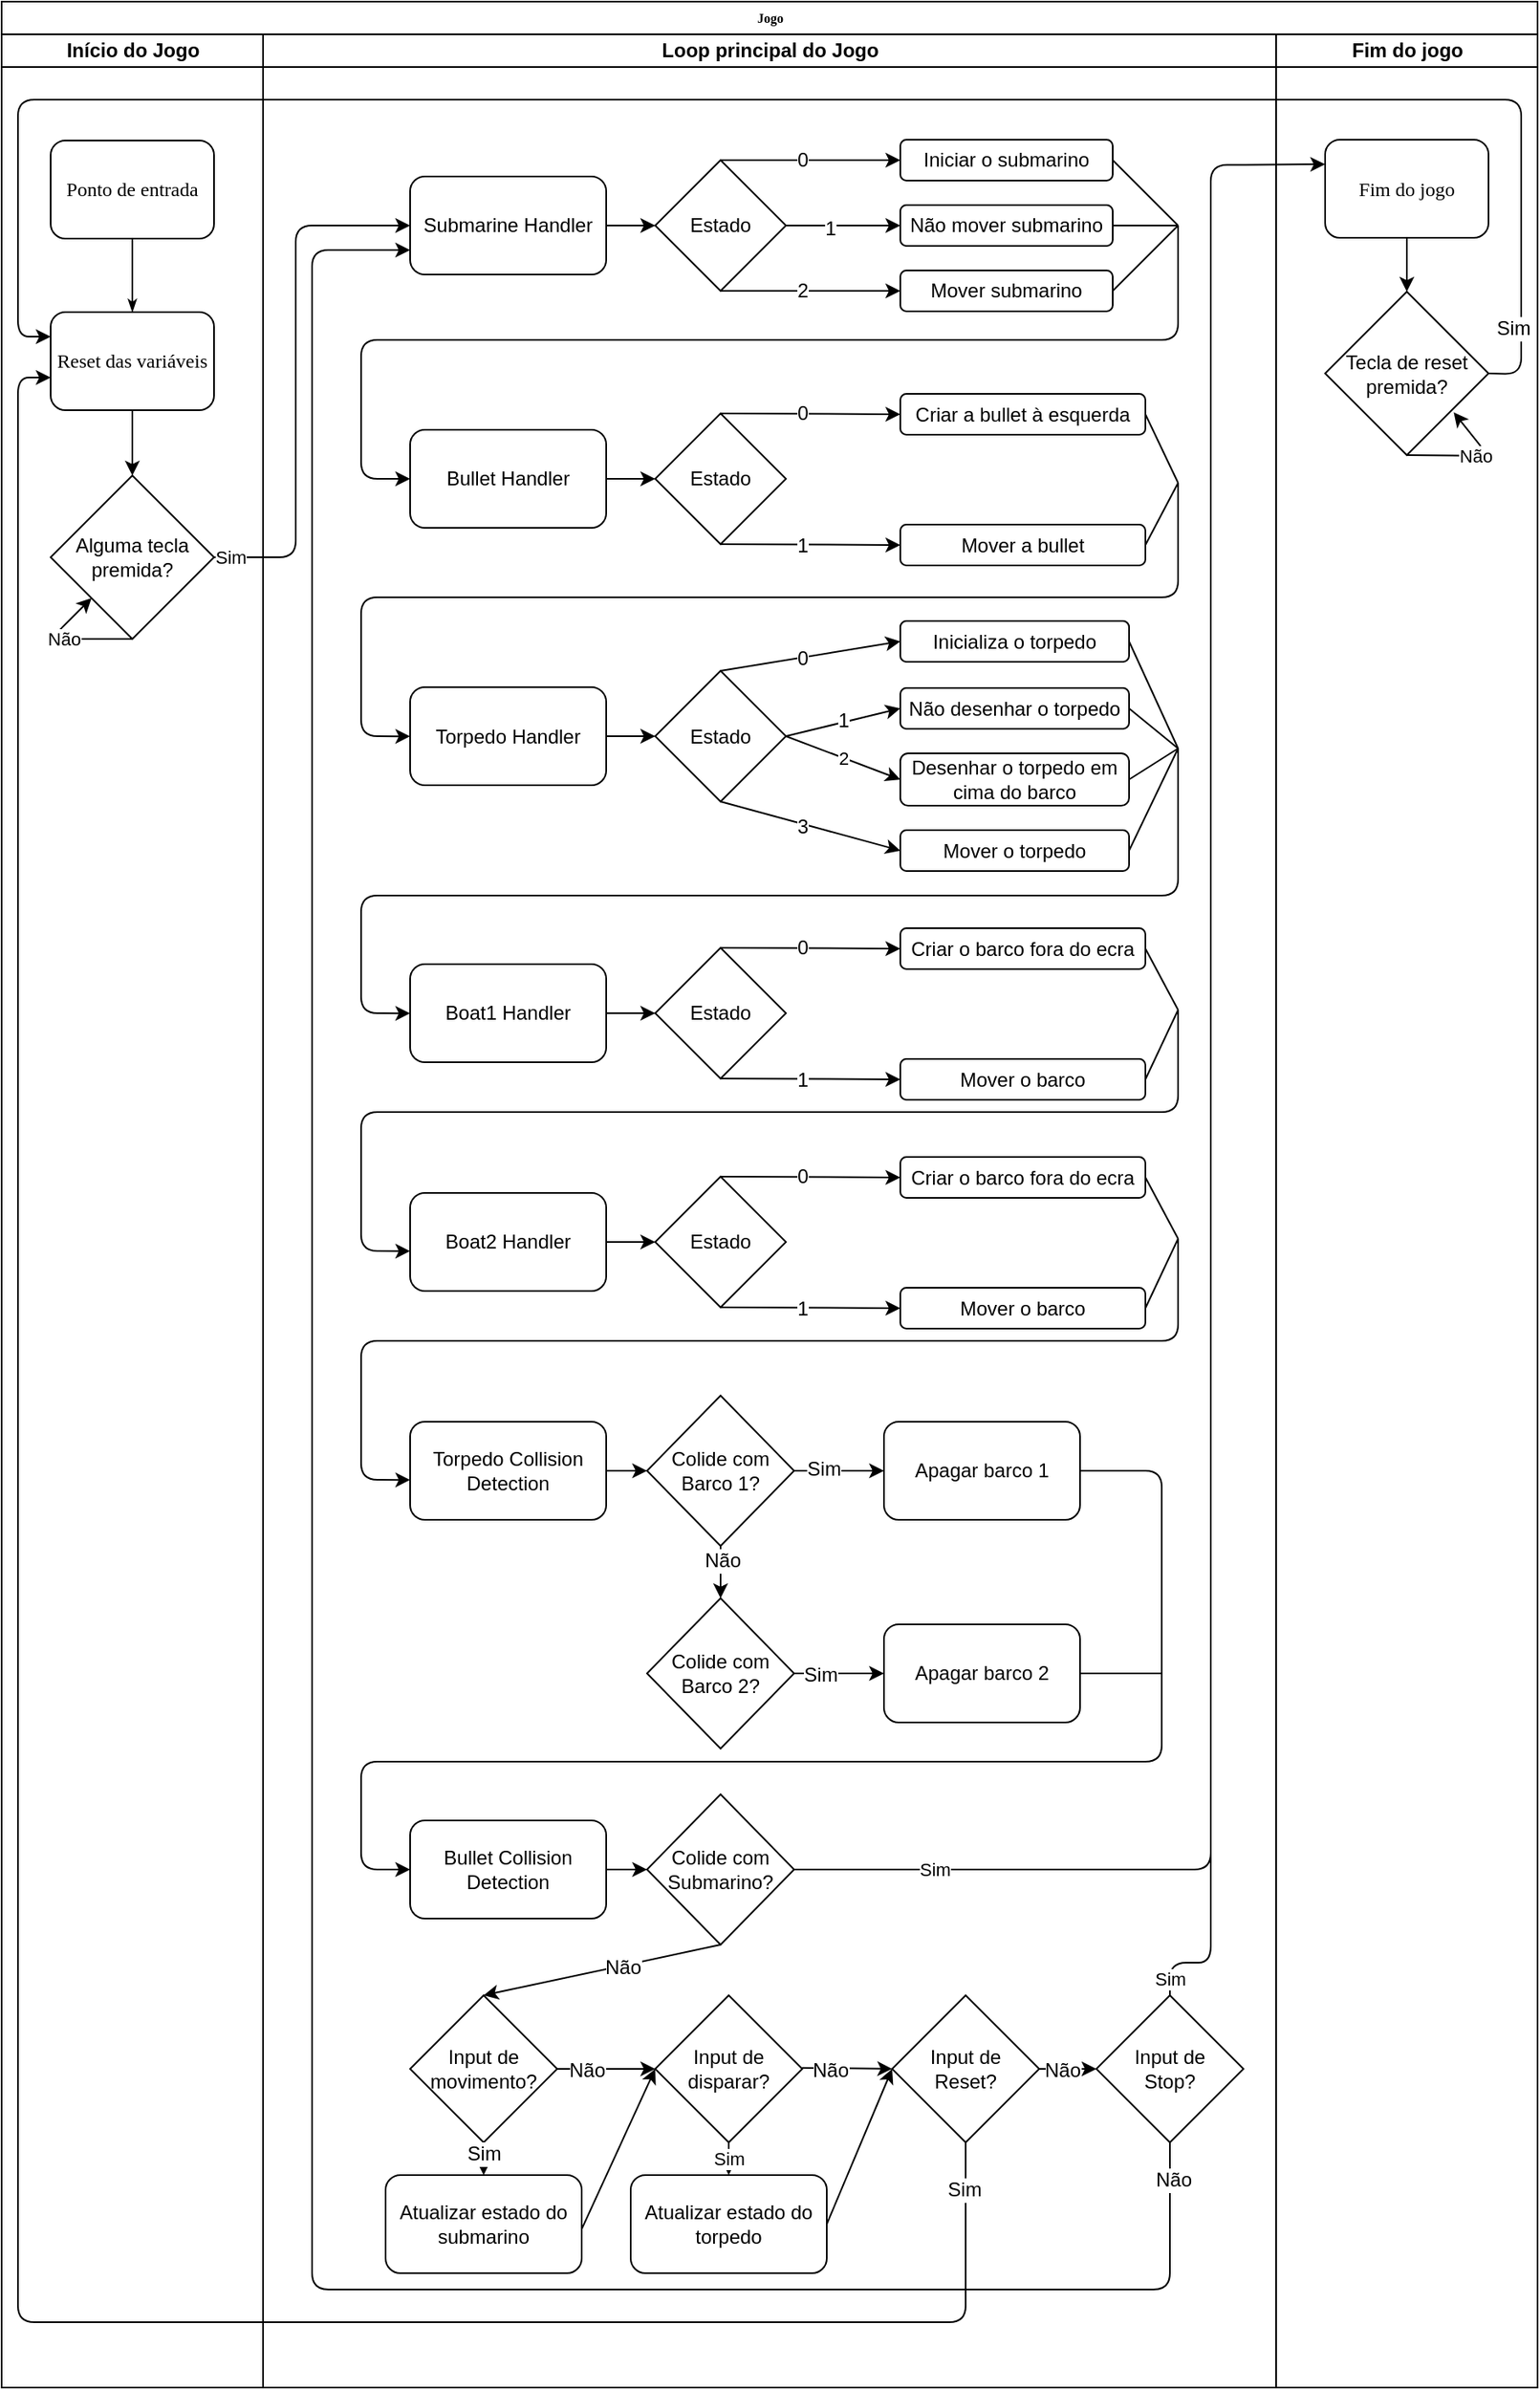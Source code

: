 <mxfile version="10.6.7" type="device"><diagram name="Page-1" id="74e2e168-ea6b-b213-b513-2b3c1d86103e"><mxGraphModel dx="1162" dy="674" grid="1" gridSize="10" guides="1" tooltips="1" connect="1" arrows="1" fold="1" page="1" pageScale="1" pageWidth="1100" pageHeight="850" background="#ffffff" math="0" shadow="0"><root><mxCell id="0"/><mxCell id="1" parent="0"/><mxCell id="77e6c97f196da883-1" value="Jogo" style="swimlane;html=1;childLayout=stackLayout;startSize=20;rounded=0;shadow=0;labelBackgroundColor=none;strokeColor=#000000;strokeWidth=1;fillColor=#ffffff;fontFamily=Verdana;fontSize=8;fontColor=#000000;align=center;" parent="1" vertex="1"><mxGeometry x="70" y="40" width="940" height="1460" as="geometry"/></mxCell><mxCell id="77e6c97f196da883-2" value="Início do Jogo" style="swimlane;html=1;startSize=20;" parent="77e6c97f196da883-1" vertex="1"><mxGeometry y="20" width="160" height="1440" as="geometry"/></mxCell><mxCell id="77e6c97f196da883-8" value="&lt;div style=&quot;font-size: 12px&quot;&gt;&lt;font style=&quot;font-size: 12px&quot;&gt;Ponto de entrada&lt;/font&gt;&lt;/div&gt;" style="rounded=1;whiteSpace=wrap;html=1;shadow=0;labelBackgroundColor=none;strokeColor=#000000;strokeWidth=1;fillColor=#ffffff;fontFamily=Verdana;fontSize=8;fontColor=#000000;align=center;" parent="77e6c97f196da883-2" vertex="1"><mxGeometry x="30" y="65" width="100" height="60" as="geometry"/></mxCell><mxCell id="77e6c97f196da883-11" value="&lt;div style=&quot;font-size: 12px&quot;&gt;Reset das variáveis&lt;/div&gt;" style="rounded=1;whiteSpace=wrap;html=1;shadow=0;labelBackgroundColor=none;strokeColor=#000000;strokeWidth=1;fillColor=#ffffff;fontFamily=Verdana;fontSize=8;fontColor=#000000;align=center;" parent="77e6c97f196da883-2" vertex="1"><mxGeometry x="30" y="170" width="100" height="60" as="geometry"/></mxCell><mxCell id="77e6c97f196da883-26" style="edgeStyle=orthogonalEdgeStyle;rounded=1;html=1;labelBackgroundColor=none;startArrow=none;startFill=0;startSize=5;endArrow=classicThin;endFill=1;endSize=5;jettySize=auto;orthogonalLoop=1;strokeColor=#000000;strokeWidth=1;fontFamily=Verdana;fontSize=8;fontColor=#000000;" parent="77e6c97f196da883-2" source="77e6c97f196da883-8" target="77e6c97f196da883-11" edge="1"><mxGeometry relative="1" as="geometry"/></mxCell><mxCell id="_xQ4clhrBa2tpyMz5UHi-3" value="Alguma tecla premida?" style="rhombus;whiteSpace=wrap;html=1;" vertex="1" parent="77e6c97f196da883-2"><mxGeometry x="30" y="270" width="100" height="100" as="geometry"/></mxCell><mxCell id="_xQ4clhrBa2tpyMz5UHi-4" value="" style="endArrow=classic;html=1;exitX=0.5;exitY=1;exitDx=0;exitDy=0;entryX=0.5;entryY=0;entryDx=0;entryDy=0;" edge="1" parent="77e6c97f196da883-2" source="77e6c97f196da883-11" target="_xQ4clhrBa2tpyMz5UHi-3"><mxGeometry width="50" height="50" relative="1" as="geometry"><mxPoint x="60" y="310" as="sourcePoint"/><mxPoint x="110" y="260" as="targetPoint"/></mxGeometry></mxCell><mxCell id="_xQ4clhrBa2tpyMz5UHi-6" value="&lt;div&gt;Não&lt;/div&gt;" style="endArrow=classic;html=1;exitX=0.5;exitY=1;exitDx=0;exitDy=0;entryX=0;entryY=1;entryDx=0;entryDy=0;" edge="1" parent="77e6c97f196da883-2" source="_xQ4clhrBa2tpyMz5UHi-3" target="_xQ4clhrBa2tpyMz5UHi-3"><mxGeometry width="50" height="50" relative="1" as="geometry"><mxPoint x="80" y="390" as="sourcePoint"/><mxPoint x="90" y="420" as="targetPoint"/><Array as="points"><mxPoint x="30" y="370"/></Array></mxGeometry></mxCell><mxCell id="77e6c97f196da883-3" value="Loop principal do Jogo" style="swimlane;html=1;startSize=20;" parent="77e6c97f196da883-1" vertex="1"><mxGeometry x="160" y="20" width="620" height="1440" as="geometry"/></mxCell><mxCell id="_xQ4clhrBa2tpyMz5UHi-9" value="Submarine Handler" style="rounded=1;whiteSpace=wrap;html=1;" vertex="1" parent="77e6c97f196da883-3"><mxGeometry x="90" y="87" width="120" height="60" as="geometry"/></mxCell><mxCell id="_xQ4clhrBa2tpyMz5UHi-10" value="&lt;div&gt;Estado&lt;/div&gt;" style="rhombus;whiteSpace=wrap;html=1;" vertex="1" parent="77e6c97f196da883-3"><mxGeometry x="240" y="77" width="80" height="80" as="geometry"/></mxCell><mxCell id="_xQ4clhrBa2tpyMz5UHi-11" value="" style="endArrow=classic;html=1;exitX=1;exitY=0.5;exitDx=0;exitDy=0;entryX=0;entryY=0.5;entryDx=0;entryDy=0;" edge="1" parent="77e6c97f196da883-3" source="_xQ4clhrBa2tpyMz5UHi-9" target="_xQ4clhrBa2tpyMz5UHi-10"><mxGeometry width="50" height="50" relative="1" as="geometry"><mxPoint x="210" y="267" as="sourcePoint"/><mxPoint x="260" y="217" as="targetPoint"/></mxGeometry></mxCell><mxCell id="_xQ4clhrBa2tpyMz5UHi-12" value="" style="endArrow=classic;html=1;exitX=0.5;exitY=0;exitDx=0;exitDy=0;entryX=0;entryY=0.5;entryDx=0;entryDy=0;" edge="1" parent="77e6c97f196da883-3" source="_xQ4clhrBa2tpyMz5UHi-10" target="_xQ4clhrBa2tpyMz5UHi-13"><mxGeometry width="50" height="50" relative="1" as="geometry"><mxPoint x="370" y="207" as="sourcePoint"/><mxPoint x="420" y="157" as="targetPoint"/></mxGeometry></mxCell><mxCell id="_xQ4clhrBa2tpyMz5UHi-35" value="0" style="text;html=1;resizable=0;points=[];align=center;verticalAlign=middle;labelBackgroundColor=#ffffff;" vertex="1" connectable="0" parent="_xQ4clhrBa2tpyMz5UHi-12"><mxGeometry x="-0.158" relative="1" as="geometry"><mxPoint x="3.5" as="offset"/></mxGeometry></mxCell><mxCell id="_xQ4clhrBa2tpyMz5UHi-13" value="Iniciar o submarino" style="rounded=1;whiteSpace=wrap;html=1;" vertex="1" parent="77e6c97f196da883-3"><mxGeometry x="390" y="64.5" width="130" height="25" as="geometry"/></mxCell><mxCell id="_xQ4clhrBa2tpyMz5UHi-31" value="Não mover submarino" style="rounded=1;whiteSpace=wrap;html=1;" vertex="1" parent="77e6c97f196da883-3"><mxGeometry x="390" y="104.5" width="130" height="25" as="geometry"/></mxCell><mxCell id="_xQ4clhrBa2tpyMz5UHi-32" value="Mover submarino" style="rounded=1;whiteSpace=wrap;html=1;" vertex="1" parent="77e6c97f196da883-3"><mxGeometry x="390" y="144.5" width="130" height="25" as="geometry"/></mxCell><mxCell id="_xQ4clhrBa2tpyMz5UHi-33" value="" style="endArrow=classic;html=1;exitX=1;exitY=0.5;exitDx=0;exitDy=0;entryX=0;entryY=0.5;entryDx=0;entryDy=0;" edge="1" parent="77e6c97f196da883-3" source="_xQ4clhrBa2tpyMz5UHi-10" target="_xQ4clhrBa2tpyMz5UHi-31"><mxGeometry width="50" height="50" relative="1" as="geometry"><mxPoint x="220" y="297" as="sourcePoint"/><mxPoint x="270" y="247" as="targetPoint"/></mxGeometry></mxCell><mxCell id="_xQ4clhrBa2tpyMz5UHi-36" value="1" style="text;html=1;resizable=0;points=[];align=center;verticalAlign=middle;labelBackgroundColor=#ffffff;" vertex="1" connectable="0" parent="_xQ4clhrBa2tpyMz5UHi-33"><mxGeometry x="-0.229" y="-2" relative="1" as="geometry"><mxPoint as="offset"/></mxGeometry></mxCell><mxCell id="_xQ4clhrBa2tpyMz5UHi-34" value="" style="endArrow=classic;html=1;exitX=0.5;exitY=1;exitDx=0;exitDy=0;entryX=0;entryY=0.5;entryDx=0;entryDy=0;" edge="1" parent="77e6c97f196da883-3" source="_xQ4clhrBa2tpyMz5UHi-10" target="_xQ4clhrBa2tpyMz5UHi-32"><mxGeometry width="50" height="50" relative="1" as="geometry"><mxPoint x="310" y="237" as="sourcePoint"/><mxPoint x="360" y="187" as="targetPoint"/></mxGeometry></mxCell><mxCell id="_xQ4clhrBa2tpyMz5UHi-37" value="2" style="text;html=1;resizable=0;points=[];align=center;verticalAlign=middle;labelBackgroundColor=#ffffff;" vertex="1" connectable="0" parent="_xQ4clhrBa2tpyMz5UHi-34"><mxGeometry x="0.406" relative="1" as="geometry"><mxPoint x="-27.5" as="offset"/></mxGeometry></mxCell><mxCell id="_xQ4clhrBa2tpyMz5UHi-39" value="Bullet Handler" style="rounded=1;whiteSpace=wrap;html=1;" vertex="1" parent="77e6c97f196da883-3"><mxGeometry x="90" y="242" width="120" height="60" as="geometry"/></mxCell><mxCell id="_xQ4clhrBa2tpyMz5UHi-40" value="&lt;div&gt;Estado&lt;/div&gt;" style="rhombus;whiteSpace=wrap;html=1;" vertex="1" parent="77e6c97f196da883-3"><mxGeometry x="240" y="232" width="80" height="80" as="geometry"/></mxCell><mxCell id="_xQ4clhrBa2tpyMz5UHi-41" value="" style="endArrow=classic;html=1;exitX=1;exitY=0.5;exitDx=0;exitDy=0;entryX=0;entryY=0.5;entryDx=0;entryDy=0;" edge="1" parent="77e6c97f196da883-3" source="_xQ4clhrBa2tpyMz5UHi-39" target="_xQ4clhrBa2tpyMz5UHi-40"><mxGeometry width="50" height="50" relative="1" as="geometry"><mxPoint x="-20" y="362" as="sourcePoint"/><mxPoint x="30" y="312" as="targetPoint"/></mxGeometry></mxCell><mxCell id="_xQ4clhrBa2tpyMz5UHi-42" value="" style="endArrow=classic;html=1;exitX=0.5;exitY=0;exitDx=0;exitDy=0;entryX=0;entryY=0.5;entryDx=0;entryDy=0;" edge="1" parent="77e6c97f196da883-3" source="_xQ4clhrBa2tpyMz5UHi-40" target="_xQ4clhrBa2tpyMz5UHi-44"><mxGeometry width="50" height="50" relative="1" as="geometry"><mxPoint x="140" y="302" as="sourcePoint"/><mxPoint x="190" y="252" as="targetPoint"/></mxGeometry></mxCell><mxCell id="_xQ4clhrBa2tpyMz5UHi-43" value="0" style="text;html=1;resizable=0;points=[];align=center;verticalAlign=middle;labelBackgroundColor=#ffffff;" vertex="1" connectable="0" parent="_xQ4clhrBa2tpyMz5UHi-42"><mxGeometry x="-0.158" relative="1" as="geometry"><mxPoint x="3.5" as="offset"/></mxGeometry></mxCell><mxCell id="_xQ4clhrBa2tpyMz5UHi-44" value="Criar a bullet à esquerda" style="rounded=1;whiteSpace=wrap;html=1;" vertex="1" parent="77e6c97f196da883-3"><mxGeometry x="390" y="220" width="150" height="25" as="geometry"/></mxCell><mxCell id="_xQ4clhrBa2tpyMz5UHi-46" value="Mover a bullet" style="rounded=1;whiteSpace=wrap;html=1;" vertex="1" parent="77e6c97f196da883-3"><mxGeometry x="390" y="300" width="150" height="25" as="geometry"/></mxCell><mxCell id="_xQ4clhrBa2tpyMz5UHi-49" value="" style="endArrow=classic;html=1;exitX=0.5;exitY=1;exitDx=0;exitDy=0;entryX=0;entryY=0.5;entryDx=0;entryDy=0;" edge="1" parent="77e6c97f196da883-3" source="_xQ4clhrBa2tpyMz5UHi-40" target="_xQ4clhrBa2tpyMz5UHi-46"><mxGeometry width="50" height="50" relative="1" as="geometry"><mxPoint x="80" y="332" as="sourcePoint"/><mxPoint x="130" y="282" as="targetPoint"/></mxGeometry></mxCell><mxCell id="_xQ4clhrBa2tpyMz5UHi-50" value="1" style="text;html=1;resizable=0;points=[];align=center;verticalAlign=middle;labelBackgroundColor=#ffffff;" vertex="1" connectable="0" parent="_xQ4clhrBa2tpyMz5UHi-49"><mxGeometry x="0.406" relative="1" as="geometry"><mxPoint x="-27.5" as="offset"/></mxGeometry></mxCell><mxCell id="_xQ4clhrBa2tpyMz5UHi-51" value="Torpedo Handler" style="rounded=1;whiteSpace=wrap;html=1;" vertex="1" parent="77e6c97f196da883-3"><mxGeometry x="90" y="399.5" width="120" height="60" as="geometry"/></mxCell><mxCell id="_xQ4clhrBa2tpyMz5UHi-52" value="&lt;div&gt;Estado&lt;/div&gt;" style="rhombus;whiteSpace=wrap;html=1;" vertex="1" parent="77e6c97f196da883-3"><mxGeometry x="240" y="389.5" width="80" height="80" as="geometry"/></mxCell><mxCell id="_xQ4clhrBa2tpyMz5UHi-53" value="" style="endArrow=classic;html=1;exitX=1;exitY=0.5;exitDx=0;exitDy=0;entryX=0;entryY=0.5;entryDx=0;entryDy=0;" edge="1" parent="77e6c97f196da883-3" source="_xQ4clhrBa2tpyMz5UHi-51" target="_xQ4clhrBa2tpyMz5UHi-52"><mxGeometry width="50" height="50" relative="1" as="geometry"><mxPoint x="-20" y="519.5" as="sourcePoint"/><mxPoint x="30" y="469.5" as="targetPoint"/></mxGeometry></mxCell><mxCell id="_xQ4clhrBa2tpyMz5UHi-54" value="" style="endArrow=classic;html=1;exitX=0.5;exitY=0;exitDx=0;exitDy=0;entryX=0;entryY=0.5;entryDx=0;entryDy=0;" edge="1" parent="77e6c97f196da883-3" source="_xQ4clhrBa2tpyMz5UHi-52" target="_xQ4clhrBa2tpyMz5UHi-56"><mxGeometry width="50" height="50" relative="1" as="geometry"><mxPoint x="140" y="459.5" as="sourcePoint"/><mxPoint x="190" y="409.5" as="targetPoint"/></mxGeometry></mxCell><mxCell id="_xQ4clhrBa2tpyMz5UHi-55" value="0" style="text;html=1;resizable=0;points=[];align=center;verticalAlign=middle;labelBackgroundColor=#ffffff;" vertex="1" connectable="0" parent="_xQ4clhrBa2tpyMz5UHi-54"><mxGeometry x="-0.158" relative="1" as="geometry"><mxPoint x="3.5" as="offset"/></mxGeometry></mxCell><mxCell id="_xQ4clhrBa2tpyMz5UHi-56" value="Inicializa o torpedo" style="rounded=1;whiteSpace=wrap;html=1;" vertex="1" parent="77e6c97f196da883-3"><mxGeometry x="390" y="359" width="140" height="25" as="geometry"/></mxCell><mxCell id="_xQ4clhrBa2tpyMz5UHi-57" value="Não desenhar o torpedo" style="rounded=1;whiteSpace=wrap;html=1;" vertex="1" parent="77e6c97f196da883-3"><mxGeometry x="390" y="400" width="140" height="25" as="geometry"/></mxCell><mxCell id="_xQ4clhrBa2tpyMz5UHi-58" value="Mover o torpedo" style="rounded=1;whiteSpace=wrap;html=1;" vertex="1" parent="77e6c97f196da883-3"><mxGeometry x="390" y="487" width="140" height="25" as="geometry"/></mxCell><mxCell id="_xQ4clhrBa2tpyMz5UHi-59" value="" style="endArrow=classic;html=1;exitX=1;exitY=0.5;exitDx=0;exitDy=0;entryX=0;entryY=0.5;entryDx=0;entryDy=0;" edge="1" parent="77e6c97f196da883-3" source="_xQ4clhrBa2tpyMz5UHi-52" target="_xQ4clhrBa2tpyMz5UHi-57"><mxGeometry width="50" height="50" relative="1" as="geometry"><mxPoint x="-10" y="549.5" as="sourcePoint"/><mxPoint x="40" y="499.5" as="targetPoint"/></mxGeometry></mxCell><mxCell id="_xQ4clhrBa2tpyMz5UHi-60" value="1" style="text;html=1;resizable=0;points=[];align=center;verticalAlign=middle;labelBackgroundColor=#ffffff;" vertex="1" connectable="0" parent="_xQ4clhrBa2tpyMz5UHi-59"><mxGeometry x="-0.229" y="-2" relative="1" as="geometry"><mxPoint x="7.5" y="-5" as="offset"/></mxGeometry></mxCell><mxCell id="_xQ4clhrBa2tpyMz5UHi-61" value="" style="endArrow=classic;html=1;exitX=0.5;exitY=1;exitDx=0;exitDy=0;entryX=0;entryY=0.5;entryDx=0;entryDy=0;" edge="1" parent="77e6c97f196da883-3" source="_xQ4clhrBa2tpyMz5UHi-52" target="_xQ4clhrBa2tpyMz5UHi-58"><mxGeometry width="50" height="50" relative="1" as="geometry"><mxPoint x="80" y="489.5" as="sourcePoint"/><mxPoint x="130" y="439.5" as="targetPoint"/></mxGeometry></mxCell><mxCell id="_xQ4clhrBa2tpyMz5UHi-62" value="&lt;div&gt;3&lt;/div&gt;" style="text;html=1;resizable=0;points=[];align=center;verticalAlign=middle;labelBackgroundColor=#ffffff;" vertex="1" connectable="0" parent="_xQ4clhrBa2tpyMz5UHi-61"><mxGeometry x="0.406" relative="1" as="geometry"><mxPoint x="-27" y="-5.5" as="offset"/></mxGeometry></mxCell><mxCell id="_xQ4clhrBa2tpyMz5UHi-64" value="Desenhar o torpedo em cima do barco" style="rounded=1;whiteSpace=wrap;html=1;" vertex="1" parent="77e6c97f196da883-3"><mxGeometry x="390" y="440" width="140" height="32" as="geometry"/></mxCell><mxCell id="_xQ4clhrBa2tpyMz5UHi-65" value="2" style="endArrow=classic;html=1;exitX=1;exitY=0.5;exitDx=0;exitDy=0;entryX=0;entryY=0.5;entryDx=0;entryDy=0;" edge="1" parent="77e6c97f196da883-3" source="_xQ4clhrBa2tpyMz5UHi-52" target="_xQ4clhrBa2tpyMz5UHi-64"><mxGeometry width="50" height="50" relative="1" as="geometry"><mxPoint x="340" y="487" as="sourcePoint"/><mxPoint x="390" y="437" as="targetPoint"/></mxGeometry></mxCell><mxCell id="_xQ4clhrBa2tpyMz5UHi-66" value="&lt;div&gt;Boat1 Handler&lt;/div&gt;" style="rounded=1;whiteSpace=wrap;html=1;" vertex="1" parent="77e6c97f196da883-3"><mxGeometry x="90" y="569" width="120" height="60" as="geometry"/></mxCell><mxCell id="_xQ4clhrBa2tpyMz5UHi-67" value="&lt;div&gt;Estado&lt;/div&gt;" style="rhombus;whiteSpace=wrap;html=1;" vertex="1" parent="77e6c97f196da883-3"><mxGeometry x="240" y="559" width="80" height="80" as="geometry"/></mxCell><mxCell id="_xQ4clhrBa2tpyMz5UHi-68" value="" style="endArrow=classic;html=1;exitX=1;exitY=0.5;exitDx=0;exitDy=0;entryX=0;entryY=0.5;entryDx=0;entryDy=0;" edge="1" parent="77e6c97f196da883-3" source="_xQ4clhrBa2tpyMz5UHi-66" target="_xQ4clhrBa2tpyMz5UHi-67"><mxGeometry width="50" height="50" relative="1" as="geometry"><mxPoint x="-250" y="629" as="sourcePoint"/><mxPoint x="-200" y="579" as="targetPoint"/></mxGeometry></mxCell><mxCell id="_xQ4clhrBa2tpyMz5UHi-69" value="" style="endArrow=classic;html=1;exitX=0.5;exitY=0;exitDx=0;exitDy=0;entryX=0;entryY=0.5;entryDx=0;entryDy=0;" edge="1" parent="77e6c97f196da883-3" source="_xQ4clhrBa2tpyMz5UHi-67" target="_xQ4clhrBa2tpyMz5UHi-71"><mxGeometry width="50" height="50" relative="1" as="geometry"><mxPoint x="-90" y="569" as="sourcePoint"/><mxPoint x="-40" y="519" as="targetPoint"/></mxGeometry></mxCell><mxCell id="_xQ4clhrBa2tpyMz5UHi-70" value="0" style="text;html=1;resizable=0;points=[];align=center;verticalAlign=middle;labelBackgroundColor=#ffffff;" vertex="1" connectable="0" parent="_xQ4clhrBa2tpyMz5UHi-69"><mxGeometry x="-0.158" relative="1" as="geometry"><mxPoint x="3.5" as="offset"/></mxGeometry></mxCell><mxCell id="_xQ4clhrBa2tpyMz5UHi-71" value="Criar o barco fora do ecra" style="rounded=1;whiteSpace=wrap;html=1;" vertex="1" parent="77e6c97f196da883-3"><mxGeometry x="390" y="547" width="150" height="25" as="geometry"/></mxCell><mxCell id="_xQ4clhrBa2tpyMz5UHi-72" value="Mover o barco" style="rounded=1;whiteSpace=wrap;html=1;" vertex="1" parent="77e6c97f196da883-3"><mxGeometry x="390" y="627" width="150" height="25" as="geometry"/></mxCell><mxCell id="_xQ4clhrBa2tpyMz5UHi-73" value="" style="endArrow=classic;html=1;exitX=0.5;exitY=1;exitDx=0;exitDy=0;entryX=0;entryY=0.5;entryDx=0;entryDy=0;" edge="1" parent="77e6c97f196da883-3" source="_xQ4clhrBa2tpyMz5UHi-67" target="_xQ4clhrBa2tpyMz5UHi-72"><mxGeometry width="50" height="50" relative="1" as="geometry"><mxPoint x="-150" y="599" as="sourcePoint"/><mxPoint x="-100" y="549" as="targetPoint"/></mxGeometry></mxCell><mxCell id="_xQ4clhrBa2tpyMz5UHi-74" value="1" style="text;html=1;resizable=0;points=[];align=center;verticalAlign=middle;labelBackgroundColor=#ffffff;" vertex="1" connectable="0" parent="_xQ4clhrBa2tpyMz5UHi-73"><mxGeometry x="0.406" relative="1" as="geometry"><mxPoint x="-27.5" as="offset"/></mxGeometry></mxCell><mxCell id="_xQ4clhrBa2tpyMz5UHi-75" value="&lt;div&gt;Boat2 Handler&lt;/div&gt;" style="rounded=1;whiteSpace=wrap;html=1;" vertex="1" parent="77e6c97f196da883-3"><mxGeometry x="90" y="709" width="120" height="60" as="geometry"/></mxCell><mxCell id="_xQ4clhrBa2tpyMz5UHi-76" value="&lt;div&gt;Estado&lt;/div&gt;" style="rhombus;whiteSpace=wrap;html=1;" vertex="1" parent="77e6c97f196da883-3"><mxGeometry x="240" y="699" width="80" height="80" as="geometry"/></mxCell><mxCell id="_xQ4clhrBa2tpyMz5UHi-77" value="" style="endArrow=classic;html=1;exitX=1;exitY=0.5;exitDx=0;exitDy=0;entryX=0;entryY=0.5;entryDx=0;entryDy=0;" edge="1" parent="77e6c97f196da883-3" source="_xQ4clhrBa2tpyMz5UHi-75" target="_xQ4clhrBa2tpyMz5UHi-76"><mxGeometry width="50" height="50" relative="1" as="geometry"><mxPoint x="-480" y="709" as="sourcePoint"/><mxPoint x="-430" y="659" as="targetPoint"/></mxGeometry></mxCell><mxCell id="_xQ4clhrBa2tpyMz5UHi-78" value="" style="endArrow=classic;html=1;exitX=0.5;exitY=0;exitDx=0;exitDy=0;entryX=0;entryY=0.5;entryDx=0;entryDy=0;" edge="1" parent="77e6c97f196da883-3" source="_xQ4clhrBa2tpyMz5UHi-76" target="_xQ4clhrBa2tpyMz5UHi-80"><mxGeometry width="50" height="50" relative="1" as="geometry"><mxPoint x="-320" y="649" as="sourcePoint"/><mxPoint x="-270" y="599" as="targetPoint"/></mxGeometry></mxCell><mxCell id="_xQ4clhrBa2tpyMz5UHi-79" value="0" style="text;html=1;resizable=0;points=[];align=center;verticalAlign=middle;labelBackgroundColor=#ffffff;" vertex="1" connectable="0" parent="_xQ4clhrBa2tpyMz5UHi-78"><mxGeometry x="-0.158" relative="1" as="geometry"><mxPoint x="3.5" as="offset"/></mxGeometry></mxCell><mxCell id="_xQ4clhrBa2tpyMz5UHi-80" value="Criar o barco fora do ecra" style="rounded=1;whiteSpace=wrap;html=1;" vertex="1" parent="77e6c97f196da883-3"><mxGeometry x="390" y="687" width="150" height="25" as="geometry"/></mxCell><mxCell id="_xQ4clhrBa2tpyMz5UHi-81" value="Mover o barco" style="rounded=1;whiteSpace=wrap;html=1;" vertex="1" parent="77e6c97f196da883-3"><mxGeometry x="390" y="767" width="150" height="25" as="geometry"/></mxCell><mxCell id="_xQ4clhrBa2tpyMz5UHi-82" value="" style="endArrow=classic;html=1;exitX=0.5;exitY=1;exitDx=0;exitDy=0;entryX=0;entryY=0.5;entryDx=0;entryDy=0;" edge="1" parent="77e6c97f196da883-3" source="_xQ4clhrBa2tpyMz5UHi-76" target="_xQ4clhrBa2tpyMz5UHi-81"><mxGeometry width="50" height="50" relative="1" as="geometry"><mxPoint x="-380" y="679" as="sourcePoint"/><mxPoint x="-330" y="629" as="targetPoint"/></mxGeometry></mxCell><mxCell id="_xQ4clhrBa2tpyMz5UHi-83" value="1" style="text;html=1;resizable=0;points=[];align=center;verticalAlign=middle;labelBackgroundColor=#ffffff;" vertex="1" connectable="0" parent="_xQ4clhrBa2tpyMz5UHi-82"><mxGeometry x="0.406" relative="1" as="geometry"><mxPoint x="-27.5" as="offset"/></mxGeometry></mxCell><mxCell id="_xQ4clhrBa2tpyMz5UHi-84" value="Torpedo Collision Detection" style="rounded=1;whiteSpace=wrap;html=1;" vertex="1" parent="77e6c97f196da883-3"><mxGeometry x="90" y="849" width="120" height="60" as="geometry"/></mxCell><mxCell id="_xQ4clhrBa2tpyMz5UHi-85" value="" style="endArrow=classic;html=1;exitX=1;exitY=0.5;exitDx=0;exitDy=0;entryX=0;entryY=0.5;entryDx=0;entryDy=0;" edge="1" parent="77e6c97f196da883-3" source="_xQ4clhrBa2tpyMz5UHi-84" target="_xQ4clhrBa2tpyMz5UHi-86"><mxGeometry width="50" height="50" relative="1" as="geometry"><mxPoint x="220" y="967" as="sourcePoint"/><mxPoint x="270" y="917" as="targetPoint"/></mxGeometry></mxCell><mxCell id="_xQ4clhrBa2tpyMz5UHi-86" value="Colide com Barco 1?" style="rhombus;whiteSpace=wrap;html=1;" vertex="1" parent="77e6c97f196da883-3"><mxGeometry x="235" y="833" width="90" height="92" as="geometry"/></mxCell><mxCell id="_xQ4clhrBa2tpyMz5UHi-87" value="Colide com Barco 2?" style="rhombus;whiteSpace=wrap;html=1;" vertex="1" parent="77e6c97f196da883-3"><mxGeometry x="235" y="957" width="90" height="92" as="geometry"/></mxCell><mxCell id="_xQ4clhrBa2tpyMz5UHi-88" value="" style="endArrow=classic;html=1;exitX=0.5;exitY=1;exitDx=0;exitDy=0;entryX=0.5;entryY=0;entryDx=0;entryDy=0;" edge="1" parent="77e6c97f196da883-3" source="_xQ4clhrBa2tpyMz5UHi-86" target="_xQ4clhrBa2tpyMz5UHi-87"><mxGeometry width="50" height="50" relative="1" as="geometry"><mxPoint x="130" y="997" as="sourcePoint"/><mxPoint x="180" y="947" as="targetPoint"/></mxGeometry></mxCell><mxCell id="_xQ4clhrBa2tpyMz5UHi-89" value="Não" style="text;html=1;resizable=0;points=[];align=center;verticalAlign=middle;labelBackgroundColor=#ffffff;" vertex="1" connectable="0" parent="_xQ4clhrBa2tpyMz5UHi-88"><mxGeometry x="-0.435" y="1" relative="1" as="geometry"><mxPoint as="offset"/></mxGeometry></mxCell><mxCell id="_xQ4clhrBa2tpyMz5UHi-90" value="&lt;div&gt;Apagar barco 1&lt;/div&gt;" style="rounded=1;whiteSpace=wrap;html=1;" vertex="1" parent="77e6c97f196da883-3"><mxGeometry x="380" y="849" width="120" height="60" as="geometry"/></mxCell><mxCell id="_xQ4clhrBa2tpyMz5UHi-91" value="&lt;div&gt;Apagar barco 2&lt;br&gt;&lt;/div&gt;" style="rounded=1;whiteSpace=wrap;html=1;" vertex="1" parent="77e6c97f196da883-3"><mxGeometry x="380" y="973" width="120" height="60" as="geometry"/></mxCell><mxCell id="_xQ4clhrBa2tpyMz5UHi-92" value="" style="endArrow=classic;html=1;exitX=1;exitY=0.5;exitDx=0;exitDy=0;entryX=0;entryY=0.5;entryDx=0;entryDy=0;" edge="1" parent="77e6c97f196da883-3" source="_xQ4clhrBa2tpyMz5UHi-86" target="_xQ4clhrBa2tpyMz5UHi-90"><mxGeometry width="50" height="50" relative="1" as="geometry"><mxPoint x="330" y="947" as="sourcePoint"/><mxPoint x="380" y="897" as="targetPoint"/></mxGeometry></mxCell><mxCell id="_xQ4clhrBa2tpyMz5UHi-94" value="Sim" style="text;html=1;resizable=0;points=[];align=center;verticalAlign=middle;labelBackgroundColor=#ffffff;" vertex="1" connectable="0" parent="_xQ4clhrBa2tpyMz5UHi-92"><mxGeometry x="-0.342" y="1" relative="1" as="geometry"><mxPoint as="offset"/></mxGeometry></mxCell><mxCell id="_xQ4clhrBa2tpyMz5UHi-93" value="" style="endArrow=classic;html=1;exitX=1;exitY=0.5;exitDx=0;exitDy=0;entryX=0;entryY=0.5;entryDx=0;entryDy=0;" edge="1" parent="77e6c97f196da883-3" source="_xQ4clhrBa2tpyMz5UHi-87" target="_xQ4clhrBa2tpyMz5UHi-91"><mxGeometry width="50" height="50" relative="1" as="geometry"><mxPoint x="120" y="1057" as="sourcePoint"/><mxPoint x="170" y="1007" as="targetPoint"/></mxGeometry></mxCell><mxCell id="_xQ4clhrBa2tpyMz5UHi-95" value="Sim" style="text;html=1;resizable=0;points=[];align=center;verticalAlign=middle;labelBackgroundColor=#ffffff;" vertex="1" connectable="0" parent="_xQ4clhrBa2tpyMz5UHi-93"><mxGeometry x="-0.418" y="-1" relative="1" as="geometry"><mxPoint as="offset"/></mxGeometry></mxCell><mxCell id="_xQ4clhrBa2tpyMz5UHi-108" value="Bullet Collision Detection" style="rounded=1;whiteSpace=wrap;html=1;" vertex="1" parent="77e6c97f196da883-3"><mxGeometry x="90" y="1093" width="120" height="60" as="geometry"/></mxCell><mxCell id="_xQ4clhrBa2tpyMz5UHi-109" value="" style="endArrow=classic;html=1;exitX=1;exitY=0.5;exitDx=0;exitDy=0;entryX=0;entryY=0.5;entryDx=0;entryDy=0;" edge="1" parent="77e6c97f196da883-3" source="_xQ4clhrBa2tpyMz5UHi-108" target="_xQ4clhrBa2tpyMz5UHi-110"><mxGeometry width="50" height="50" relative="1" as="geometry"><mxPoint x="-10" y="1151" as="sourcePoint"/><mxPoint x="40" y="1101" as="targetPoint"/></mxGeometry></mxCell><mxCell id="_xQ4clhrBa2tpyMz5UHi-110" value="Colide com Submarino?" style="rhombus;whiteSpace=wrap;html=1;" vertex="1" parent="77e6c97f196da883-3"><mxGeometry x="235" y="1077" width="90" height="92" as="geometry"/></mxCell><mxCell id="_xQ4clhrBa2tpyMz5UHi-114" value="" style="endArrow=classic;html=1;exitX=0.5;exitY=1;exitDx=0;exitDy=0;entryX=0.5;entryY=0;entryDx=0;entryDy=0;" edge="1" parent="77e6c97f196da883-3" source="_xQ4clhrBa2tpyMz5UHi-110" target="_xQ4clhrBa2tpyMz5UHi-145"><mxGeometry width="50" height="50" relative="1" as="geometry"><mxPoint x="310" y="1257" as="sourcePoint"/><mxPoint x="280" y="1197" as="targetPoint"/></mxGeometry></mxCell><mxCell id="_xQ4clhrBa2tpyMz5UHi-147" value="Não" style="text;html=1;resizable=0;points=[];align=center;verticalAlign=middle;labelBackgroundColor=#ffffff;" vertex="1" connectable="0" parent="_xQ4clhrBa2tpyMz5UHi-114"><mxGeometry x="-0.169" y="1" relative="1" as="geometry"><mxPoint as="offset"/></mxGeometry></mxCell><mxCell id="_xQ4clhrBa2tpyMz5UHi-115" value="" style="endArrow=classic;html=1;entryX=0;entryY=0.5;entryDx=0;entryDy=0;" edge="1" parent="77e6c97f196da883-3" target="_xQ4clhrBa2tpyMz5UHi-39"><mxGeometry width="50" height="50" relative="1" as="geometry"><mxPoint x="560" y="117" as="sourcePoint"/><mxPoint x="590" y="77" as="targetPoint"/><Array as="points"><mxPoint x="560" y="187"/><mxPoint x="60" y="187"/><mxPoint x="60" y="272"/></Array></mxGeometry></mxCell><mxCell id="_xQ4clhrBa2tpyMz5UHi-117" value="" style="endArrow=none;html=1;exitX=1;exitY=0.5;exitDx=0;exitDy=0;" edge="1" parent="77e6c97f196da883-3" source="_xQ4clhrBa2tpyMz5UHi-13"><mxGeometry width="50" height="50" relative="1" as="geometry"><mxPoint x="560" y="57" as="sourcePoint"/><mxPoint x="560" y="117" as="targetPoint"/></mxGeometry></mxCell><mxCell id="_xQ4clhrBa2tpyMz5UHi-118" value="" style="endArrow=none;html=1;exitX=1;exitY=0.5;exitDx=0;exitDy=0;" edge="1" parent="77e6c97f196da883-3" source="_xQ4clhrBa2tpyMz5UHi-31"><mxGeometry width="50" height="50" relative="1" as="geometry"><mxPoint x="540" y="217" as="sourcePoint"/><mxPoint x="560" y="117" as="targetPoint"/></mxGeometry></mxCell><mxCell id="_xQ4clhrBa2tpyMz5UHi-119" value="" style="endArrow=none;html=1;exitX=1;exitY=0.5;exitDx=0;exitDy=0;" edge="1" parent="77e6c97f196da883-3" source="_xQ4clhrBa2tpyMz5UHi-32"><mxGeometry width="50" height="50" relative="1" as="geometry"><mxPoint x="570" y="217" as="sourcePoint"/><mxPoint x="560" y="117" as="targetPoint"/></mxGeometry></mxCell><mxCell id="_xQ4clhrBa2tpyMz5UHi-120" value="" style="endArrow=classic;html=1;entryX=0;entryY=0.5;entryDx=0;entryDy=0;" edge="1" parent="77e6c97f196da883-3"><mxGeometry width="50" height="50" relative="1" as="geometry"><mxPoint x="560" y="274.5" as="sourcePoint"/><mxPoint x="90.034" y="429.603" as="targetPoint"/><Array as="points"><mxPoint x="560" y="344.5"/><mxPoint x="60" y="344.5"/><mxPoint x="60" y="429.5"/></Array></mxGeometry></mxCell><mxCell id="_xQ4clhrBa2tpyMz5UHi-121" value="" style="endArrow=none;html=1;exitX=1;exitY=0.5;exitDx=0;exitDy=0;" edge="1" parent="77e6c97f196da883-3" source="_xQ4clhrBa2tpyMz5UHi-44"><mxGeometry width="50" height="50" relative="1" as="geometry"><mxPoint x="519.69" y="234.431" as="sourcePoint"/><mxPoint x="560" y="274.5" as="targetPoint"/></mxGeometry></mxCell><mxCell id="_xQ4clhrBa2tpyMz5UHi-123" value="" style="endArrow=none;html=1;exitX=1;exitY=0.5;exitDx=0;exitDy=0;" edge="1" parent="77e6c97f196da883-3" source="_xQ4clhrBa2tpyMz5UHi-46"><mxGeometry width="50" height="50" relative="1" as="geometry"><mxPoint x="519.69" y="314.431" as="sourcePoint"/><mxPoint x="560" y="274.5" as="targetPoint"/></mxGeometry></mxCell><mxCell id="_xQ4clhrBa2tpyMz5UHi-124" value="" style="endArrow=classic;html=1;entryX=0;entryY=0.5;entryDx=0;entryDy=0;" edge="1" parent="77e6c97f196da883-3"><mxGeometry width="50" height="50" relative="1" as="geometry"><mxPoint x="560" y="437" as="sourcePoint"/><mxPoint x="90.034" y="599.103" as="targetPoint"/><Array as="points"><mxPoint x="560" y="527"/><mxPoint x="60" y="527"/><mxPoint x="60" y="599"/></Array></mxGeometry></mxCell><mxCell id="_xQ4clhrBa2tpyMz5UHi-125" value="" style="endArrow=none;html=1;exitX=1;exitY=0.5;exitDx=0;exitDy=0;" edge="1" parent="77e6c97f196da883-3" source="_xQ4clhrBa2tpyMz5UHi-56"><mxGeometry width="50" height="50" relative="1" as="geometry"><mxPoint x="519.69" y="403.931" as="sourcePoint"/><mxPoint x="560" y="437" as="targetPoint"/></mxGeometry></mxCell><mxCell id="_xQ4clhrBa2tpyMz5UHi-126" value="" style="endArrow=none;html=1;exitX=1;exitY=0.5;exitDx=0;exitDy=0;" edge="1" parent="77e6c97f196da883-3" source="_xQ4clhrBa2tpyMz5UHi-64"><mxGeometry width="50" height="50" relative="1" as="geometry"><mxPoint x="519.69" y="443.931" as="sourcePoint"/><mxPoint x="560" y="437" as="targetPoint"/></mxGeometry></mxCell><mxCell id="_xQ4clhrBa2tpyMz5UHi-127" value="" style="endArrow=none;html=1;exitX=1;exitY=0.5;exitDx=0;exitDy=0;" edge="1" parent="77e6c97f196da883-3" source="_xQ4clhrBa2tpyMz5UHi-58"><mxGeometry width="50" height="50" relative="1" as="geometry"><mxPoint x="519.69" y="483.931" as="sourcePoint"/><mxPoint x="560" y="437" as="targetPoint"/></mxGeometry></mxCell><mxCell id="_xQ4clhrBa2tpyMz5UHi-128" value="" style="endArrow=none;html=1;exitX=1;exitY=0.5;exitDx=0;exitDy=0;" edge="1" parent="77e6c97f196da883-3" source="_xQ4clhrBa2tpyMz5UHi-57"><mxGeometry width="50" height="50" relative="1" as="geometry"><mxPoint x="340" y="517" as="sourcePoint"/><mxPoint x="560" y="437" as="targetPoint"/></mxGeometry></mxCell><mxCell id="_xQ4clhrBa2tpyMz5UHi-129" value="" style="endArrow=classic;html=1;entryX=0;entryY=0.5;entryDx=0;entryDy=0;" edge="1" parent="77e6c97f196da883-3"><mxGeometry width="50" height="50" relative="1" as="geometry"><mxPoint x="560" y="597" as="sourcePoint"/><mxPoint x="90.034" y="744.603" as="targetPoint"/><Array as="points"><mxPoint x="560" y="659.5"/><mxPoint x="60" y="659.5"/><mxPoint x="60" y="744.5"/></Array></mxGeometry></mxCell><mxCell id="_xQ4clhrBa2tpyMz5UHi-130" value="" style="endArrow=none;html=1;exitX=1;exitY=0.5;exitDx=0;exitDy=0;" edge="1" parent="77e6c97f196da883-3" source="_xQ4clhrBa2tpyMz5UHi-71"><mxGeometry width="50" height="50" relative="1" as="geometry"><mxPoint x="539.667" y="547.167" as="sourcePoint"/><mxPoint x="560" y="597" as="targetPoint"/></mxGeometry></mxCell><mxCell id="_xQ4clhrBa2tpyMz5UHi-131" value="" style="endArrow=none;html=1;exitX=1;exitY=0.5;exitDx=0;exitDy=0;" edge="1" parent="77e6c97f196da883-3" source="_xQ4clhrBa2tpyMz5UHi-72"><mxGeometry width="50" height="50" relative="1" as="geometry"><mxPoint x="539.667" y="627.167" as="sourcePoint"/><mxPoint x="560" y="597" as="targetPoint"/></mxGeometry></mxCell><mxCell id="_xQ4clhrBa2tpyMz5UHi-132" value="" style="endArrow=classic;html=1;entryX=0;entryY=0.5;entryDx=0;entryDy=0;" edge="1" parent="77e6c97f196da883-3"><mxGeometry width="50" height="50" relative="1" as="geometry"><mxPoint x="560" y="737" as="sourcePoint"/><mxPoint x="90.034" y="884.603" as="targetPoint"/><Array as="points"><mxPoint x="560" y="799.5"/><mxPoint x="60" y="799.5"/><mxPoint x="60" y="884.5"/></Array></mxGeometry></mxCell><mxCell id="_xQ4clhrBa2tpyMz5UHi-133" value="" style="endArrow=none;html=1;exitX=1;exitY=0.5;exitDx=0;exitDy=0;" edge="1" parent="77e6c97f196da883-3" source="_xQ4clhrBa2tpyMz5UHi-80"><mxGeometry width="50" height="50" relative="1" as="geometry"><mxPoint x="539.667" y="687.167" as="sourcePoint"/><mxPoint x="560" y="737" as="targetPoint"/></mxGeometry></mxCell><mxCell id="_xQ4clhrBa2tpyMz5UHi-134" value="" style="endArrow=none;html=1;exitX=1;exitY=0.5;exitDx=0;exitDy=0;" edge="1" parent="77e6c97f196da883-3" source="_xQ4clhrBa2tpyMz5UHi-81"><mxGeometry width="50" height="50" relative="1" as="geometry"><mxPoint x="539.667" y="767.167" as="sourcePoint"/><mxPoint x="560" y="737" as="targetPoint"/></mxGeometry></mxCell><mxCell id="_xQ4clhrBa2tpyMz5UHi-135" value="" style="endArrow=classic;html=1;exitX=1;exitY=0.5;exitDx=0;exitDy=0;entryX=0;entryY=0.5;entryDx=0;entryDy=0;" edge="1" parent="77e6c97f196da883-3" source="_xQ4clhrBa2tpyMz5UHi-90" target="_xQ4clhrBa2tpyMz5UHi-108"><mxGeometry width="50" height="50" relative="1" as="geometry"><mxPoint x="460" y="1083" as="sourcePoint"/><mxPoint x="510" y="1033" as="targetPoint"/><Array as="points"><mxPoint x="550" y="879"/><mxPoint x="550" y="1057"/><mxPoint x="60" y="1057"/><mxPoint x="60" y="1123"/></Array></mxGeometry></mxCell><mxCell id="_xQ4clhrBa2tpyMz5UHi-136" value="" style="endArrow=none;html=1;exitX=1;exitY=0.5;exitDx=0;exitDy=0;" edge="1" parent="77e6c97f196da883-3" source="_xQ4clhrBa2tpyMz5UHi-91"><mxGeometry width="50" height="50" relative="1" as="geometry"><mxPoint x="470" y="1147" as="sourcePoint"/><mxPoint x="550" y="1003" as="targetPoint"/></mxGeometry></mxCell><mxCell id="_xQ4clhrBa2tpyMz5UHi-145" value="Input de movimento?" style="rhombus;whiteSpace=wrap;html=1;" vertex="1" parent="77e6c97f196da883-3"><mxGeometry x="90" y="1200" width="90" height="90" as="geometry"/></mxCell><mxCell id="_xQ4clhrBa2tpyMz5UHi-148" value="Atualizar estado do submarino" style="rounded=1;whiteSpace=wrap;html=1;" vertex="1" parent="77e6c97f196da883-3"><mxGeometry x="75" y="1310" width="120" height="60" as="geometry"/></mxCell><mxCell id="_xQ4clhrBa2tpyMz5UHi-155" value="Input de disparar?" style="rhombus;whiteSpace=wrap;html=1;" vertex="1" parent="77e6c97f196da883-3"><mxGeometry x="240" y="1200" width="90" height="90" as="geometry"/></mxCell><mxCell id="_xQ4clhrBa2tpyMz5UHi-156" value="Atualizar estado do torpedo" style="rounded=1;whiteSpace=wrap;html=1;" vertex="1" parent="77e6c97f196da883-3"><mxGeometry x="225" y="1310" width="120" height="60" as="geometry"/></mxCell><mxCell id="_xQ4clhrBa2tpyMz5UHi-159" value="" style="endArrow=classic;html=1;exitX=1;exitY=0.5;exitDx=0;exitDy=0;entryX=0;entryY=0.5;entryDx=0;entryDy=0;" edge="1" parent="77e6c97f196da883-3" source="_xQ4clhrBa2tpyMz5UHi-145" target="_xQ4clhrBa2tpyMz5UHi-155"><mxGeometry width="50" height="50" relative="1" as="geometry"><mxPoint x="200" y="1330" as="sourcePoint"/><mxPoint x="250" y="1280" as="targetPoint"/></mxGeometry></mxCell><mxCell id="_xQ4clhrBa2tpyMz5UHi-162" value="Não" style="text;html=1;resizable=0;points=[];align=center;verticalAlign=middle;labelBackgroundColor=#ffffff;" vertex="1" connectable="0" parent="_xQ4clhrBa2tpyMz5UHi-159"><mxGeometry x="-0.393" y="-1" relative="1" as="geometry"><mxPoint as="offset"/></mxGeometry></mxCell><mxCell id="_xQ4clhrBa2tpyMz5UHi-161" value="" style="endArrow=classic;html=1;exitX=1;exitY=0.551;exitDx=0;exitDy=0;exitPerimeter=0;entryX=0;entryY=0.5;entryDx=0;entryDy=0;" edge="1" parent="77e6c97f196da883-3" source="_xQ4clhrBa2tpyMz5UHi-148" target="_xQ4clhrBa2tpyMz5UHi-155"><mxGeometry width="50" height="50" relative="1" as="geometry"><mxPoint x="210" y="1340" as="sourcePoint"/><mxPoint x="260" y="1290" as="targetPoint"/></mxGeometry></mxCell><mxCell id="_xQ4clhrBa2tpyMz5UHi-166" value="" style="endArrow=classic;html=1;exitX=0.5;exitY=1;exitDx=0;exitDy=0;entryX=0.5;entryY=0;entryDx=0;entryDy=0;" edge="1" parent="77e6c97f196da883-3" source="_xQ4clhrBa2tpyMz5UHi-145" target="_xQ4clhrBa2tpyMz5UHi-148"><mxGeometry width="50" height="50" relative="1" as="geometry"><mxPoint x="180" y="1320" as="sourcePoint"/><mxPoint x="230" y="1270" as="targetPoint"/></mxGeometry></mxCell><mxCell id="_xQ4clhrBa2tpyMz5UHi-167" value="Sim" style="text;html=1;resizable=0;points=[];align=center;verticalAlign=middle;labelBackgroundColor=#ffffff;" vertex="1" connectable="0" parent="_xQ4clhrBa2tpyMz5UHi-166"><mxGeometry x="-0.369" relative="1" as="geometry"><mxPoint as="offset"/></mxGeometry></mxCell><mxCell id="_xQ4clhrBa2tpyMz5UHi-168" value="Sim" style="endArrow=classic;html=1;exitX=0.5;exitY=1;exitDx=0;exitDy=0;" edge="1" parent="77e6c97f196da883-3" source="_xQ4clhrBa2tpyMz5UHi-155" target="_xQ4clhrBa2tpyMz5UHi-156"><mxGeometry width="50" height="50" relative="1" as="geometry"><mxPoint x="300" y="1370" as="sourcePoint"/><mxPoint x="350" y="1320" as="targetPoint"/></mxGeometry></mxCell><mxCell id="_xQ4clhrBa2tpyMz5UHi-169" value="&lt;div&gt;Input de &lt;br&gt;&lt;/div&gt;&lt;div&gt;Reset?&lt;/div&gt;" style="rhombus;whiteSpace=wrap;html=1;" vertex="1" parent="77e6c97f196da883-3"><mxGeometry x="385" y="1200" width="90" height="90" as="geometry"/></mxCell><mxCell id="_xQ4clhrBa2tpyMz5UHi-172" value="" style="endArrow=classic;html=1;exitX=1;exitY=0.5;exitDx=0;exitDy=0;entryX=0;entryY=0.5;entryDx=0;entryDy=0;" edge="1" parent="77e6c97f196da883-3" target="_xQ4clhrBa2tpyMz5UHi-169"><mxGeometry width="50" height="50" relative="1" as="geometry"><mxPoint x="329.857" y="1244.357" as="sourcePoint"/><mxPoint x="380" y="1244" as="targetPoint"/></mxGeometry></mxCell><mxCell id="_xQ4clhrBa2tpyMz5UHi-173" value="Não" style="text;html=1;resizable=0;points=[];align=center;verticalAlign=middle;labelBackgroundColor=#ffffff;" vertex="1" connectable="0" parent="_xQ4clhrBa2tpyMz5UHi-172"><mxGeometry x="-0.393" y="-1" relative="1" as="geometry"><mxPoint as="offset"/></mxGeometry></mxCell><mxCell id="_xQ4clhrBa2tpyMz5UHi-280" value="&lt;div&gt;Input de &lt;br&gt;&lt;/div&gt;&lt;div&gt;Stop?&lt;/div&gt;" style="rhombus;whiteSpace=wrap;html=1;" vertex="1" parent="77e6c97f196da883-3"><mxGeometry x="510" y="1200" width="90" height="90" as="geometry"/></mxCell><mxCell id="_xQ4clhrBa2tpyMz5UHi-281" value="" style="endArrow=classic;html=1;exitX=1;exitY=0.5;exitDx=0;exitDy=0;" edge="1" parent="77e6c97f196da883-3" source="_xQ4clhrBa2tpyMz5UHi-169" target="_xQ4clhrBa2tpyMz5UHi-280"><mxGeometry width="50" height="50" relative="1" as="geometry"><mxPoint x="500" y="1320" as="sourcePoint"/><mxPoint x="550" y="1270" as="targetPoint"/></mxGeometry></mxCell><mxCell id="_xQ4clhrBa2tpyMz5UHi-282" value="Não" style="text;html=1;resizable=0;points=[];align=center;verticalAlign=middle;labelBackgroundColor=#ffffff;" vertex="1" connectable="0" parent="_xQ4clhrBa2tpyMz5UHi-281"><mxGeometry x="-0.187" y="-1" relative="1" as="geometry"><mxPoint as="offset"/></mxGeometry></mxCell><mxCell id="_xQ4clhrBa2tpyMz5UHi-283" value="" style="endArrow=classic;html=1;exitX=0.5;exitY=1;exitDx=0;exitDy=0;entryX=0;entryY=0.75;entryDx=0;entryDy=0;" edge="1" parent="77e6c97f196da883-3" source="_xQ4clhrBa2tpyMz5UHi-280" target="_xQ4clhrBa2tpyMz5UHi-9"><mxGeometry width="50" height="50" relative="1" as="geometry"><mxPoint x="490" y="1400" as="sourcePoint"/><mxPoint x="30" y="130" as="targetPoint"/><Array as="points"><mxPoint x="555" y="1380"/><mxPoint x="30" y="1380"/><mxPoint x="30" y="132"/></Array></mxGeometry></mxCell><mxCell id="_xQ4clhrBa2tpyMz5UHi-286" value="Não" style="text;html=1;resizable=0;points=[];align=center;verticalAlign=middle;labelBackgroundColor=#ffffff;" vertex="1" connectable="0" parent="_xQ4clhrBa2tpyMz5UHi-283"><mxGeometry x="-0.976" y="2" relative="1" as="geometry"><mxPoint as="offset"/></mxGeometry></mxCell><mxCell id="_xQ4clhrBa2tpyMz5UHi-285" value="Sim" style="endArrow=none;html=1;exitX=0.5;exitY=0;exitDx=0;exitDy=0;" edge="1" parent="77e6c97f196da883-3" source="_xQ4clhrBa2tpyMz5UHi-280"><mxGeometry x="-0.822" width="50" height="50" relative="1" as="geometry"><mxPoint x="552" y="1180" as="sourcePoint"/><mxPoint x="580" y="1110" as="targetPoint"/><Array as="points"><mxPoint x="555" y="1180"/><mxPoint x="580" y="1180"/></Array><mxPoint as="offset"/></mxGeometry></mxCell><mxCell id="_xQ4clhrBa2tpyMz5UHi-287" value="" style="endArrow=classic;html=1;exitX=1;exitY=0.5;exitDx=0;exitDy=0;entryX=0;entryY=0.5;entryDx=0;entryDy=0;" edge="1" parent="77e6c97f196da883-3" source="_xQ4clhrBa2tpyMz5UHi-156" target="_xQ4clhrBa2tpyMz5UHi-169"><mxGeometry width="50" height="50" relative="1" as="geometry"><mxPoint x="370" y="1350" as="sourcePoint"/><mxPoint x="420" y="1300" as="targetPoint"/></mxGeometry></mxCell><mxCell id="77e6c97f196da883-4" value="Fim do jogo" style="swimlane;html=1;startSize=20;" parent="77e6c97f196da883-1" vertex="1"><mxGeometry x="780" y="20" width="160" height="1440" as="geometry"/></mxCell><mxCell id="_xQ4clhrBa2tpyMz5UHi-137" value="&lt;div style=&quot;font-size: 12px&quot;&gt;Fim do jogo&lt;/div&gt;" style="rounded=1;whiteSpace=wrap;html=1;shadow=0;labelBackgroundColor=none;strokeColor=#000000;strokeWidth=1;fillColor=#ffffff;fontFamily=Verdana;fontSize=8;fontColor=#000000;align=center;" vertex="1" parent="77e6c97f196da883-4"><mxGeometry x="30" y="64.5" width="100" height="60" as="geometry"/></mxCell><mxCell id="_xQ4clhrBa2tpyMz5UHi-140" value="Tecla de reset premida?" style="rhombus;whiteSpace=wrap;html=1;" vertex="1" parent="77e6c97f196da883-4"><mxGeometry x="30" y="157.5" width="100" height="100" as="geometry"/></mxCell><mxCell id="_xQ4clhrBa2tpyMz5UHi-141" value="" style="endArrow=classic;html=1;exitX=0.5;exitY=1;exitDx=0;exitDy=0;entryX=0.5;entryY=0;entryDx=0;entryDy=0;" edge="1" parent="77e6c97f196da883-4" source="_xQ4clhrBa2tpyMz5UHi-137" target="_xQ4clhrBa2tpyMz5UHi-140"><mxGeometry width="50" height="50" relative="1" as="geometry"><mxPoint x="80" y="230" as="sourcePoint"/><mxPoint x="40" y="199.5" as="targetPoint"/></mxGeometry></mxCell><mxCell id="_xQ4clhrBa2tpyMz5UHi-142" value="&lt;div&gt;Não&lt;/div&gt;" style="endArrow=classic;html=1;exitX=0.5;exitY=1;exitDx=0;exitDy=0;entryX=0.787;entryY=0.738;entryDx=0;entryDy=0;entryPerimeter=0;" edge="1" parent="77e6c97f196da883-4" source="_xQ4clhrBa2tpyMz5UHi-140" target="_xQ4clhrBa2tpyMz5UHi-140"><mxGeometry width="50" height="50" relative="1" as="geometry"><mxPoint x="10" y="217.5" as="sourcePoint"/><mxPoint x="20" y="247.5" as="targetPoint"/><Array as="points"><mxPoint x="130" y="258"/></Array></mxGeometry></mxCell><mxCell id="_xQ4clhrBa2tpyMz5UHi-8" value="Sim" style="endArrow=classic;html=1;exitX=1;exitY=0.5;exitDx=0;exitDy=0;entryX=0;entryY=0.5;entryDx=0;entryDy=0;" edge="1" parent="77e6c97f196da883-1" target="_xQ4clhrBa2tpyMz5UHi-9"><mxGeometry x="-0.942" width="50" height="50" relative="1" as="geometry"><mxPoint x="130" y="340" as="sourcePoint"/><mxPoint x="250" y="112.4" as="targetPoint"/><Array as="points"><mxPoint x="180" y="340"/><mxPoint x="180" y="137"/></Array><mxPoint as="offset"/></mxGeometry></mxCell><mxCell id="_xQ4clhrBa2tpyMz5UHi-143" value="" style="endArrow=classic;html=1;exitX=1;exitY=0.5;exitDx=0;exitDy=0;entryX=0;entryY=0.25;entryDx=0;entryDy=0;" edge="1" parent="77e6c97f196da883-1" source="_xQ4clhrBa2tpyMz5UHi-140" target="77e6c97f196da883-11"><mxGeometry width="50" height="50" relative="1" as="geometry"><mxPoint x="810" y="340" as="sourcePoint"/><mxPoint x="20" y="120" as="targetPoint"/><Array as="points"><mxPoint x="930" y="228"/><mxPoint x="930" y="60"/><mxPoint x="10" y="60"/><mxPoint x="10" y="205"/></Array></mxGeometry></mxCell><mxCell id="_xQ4clhrBa2tpyMz5UHi-144" value="&lt;div&gt;Sim&lt;/div&gt;" style="text;html=1;resizable=0;points=[];align=center;verticalAlign=middle;labelBackgroundColor=#ffffff;" vertex="1" connectable="0" parent="_xQ4clhrBa2tpyMz5UHi-143"><mxGeometry x="-0.965" y="-10" relative="1" as="geometry"><mxPoint x="-15" y="-26" as="offset"/></mxGeometry></mxCell><mxCell id="_xQ4clhrBa2tpyMz5UHi-112" value="Sim" style="endArrow=classic;html=1;exitX=1;exitY=0.5;exitDx=0;exitDy=0;entryX=0;entryY=0.25;entryDx=0;entryDy=0;" edge="1" parent="77e6c97f196da883-1" source="_xQ4clhrBa2tpyMz5UHi-110" target="_xQ4clhrBa2tpyMz5UHi-137"><mxGeometry x="-0.874" width="50" height="50" relative="1" as="geometry"><mxPoint x="260" y="1151" as="sourcePoint"/><mxPoint x="760" y="98.824" as="targetPoint"/><Array as="points"><mxPoint x="510" y="1143"/><mxPoint x="740" y="1143"/><mxPoint x="740" y="100"/></Array><mxPoint as="offset"/></mxGeometry></mxCell><mxCell id="_xQ4clhrBa2tpyMz5UHi-174" value="" style="endArrow=classic;html=1;exitX=0.5;exitY=1;exitDx=0;exitDy=0;" edge="1" parent="77e6c97f196da883-1" source="_xQ4clhrBa2tpyMz5UHi-169"><mxGeometry width="50" height="50" relative="1" as="geometry"><mxPoint x="580" y="1410" as="sourcePoint"/><mxPoint x="30" y="230" as="targetPoint"/><Array as="points"><mxPoint x="590" y="1420"/><mxPoint x="10" y="1420"/><mxPoint x="10" y="230"/></Array></mxGeometry></mxCell><mxCell id="_xQ4clhrBa2tpyMz5UHi-175" value="Sim" style="text;html=1;resizable=0;points=[];align=center;verticalAlign=middle;labelBackgroundColor=#ffffff;" vertex="1" connectable="0" parent="_xQ4clhrBa2tpyMz5UHi-174"><mxGeometry x="-0.97" y="-1" relative="1" as="geometry"><mxPoint as="offset"/></mxGeometry></mxCell></root></mxGraphModel></diagram></mxfile>